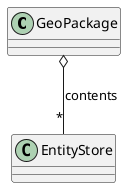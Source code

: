 @startuml

Class GeoPackage {
}
Class EntityStore{
}

GeoPackage o-- "*" EntityStore : contents

@enduml
